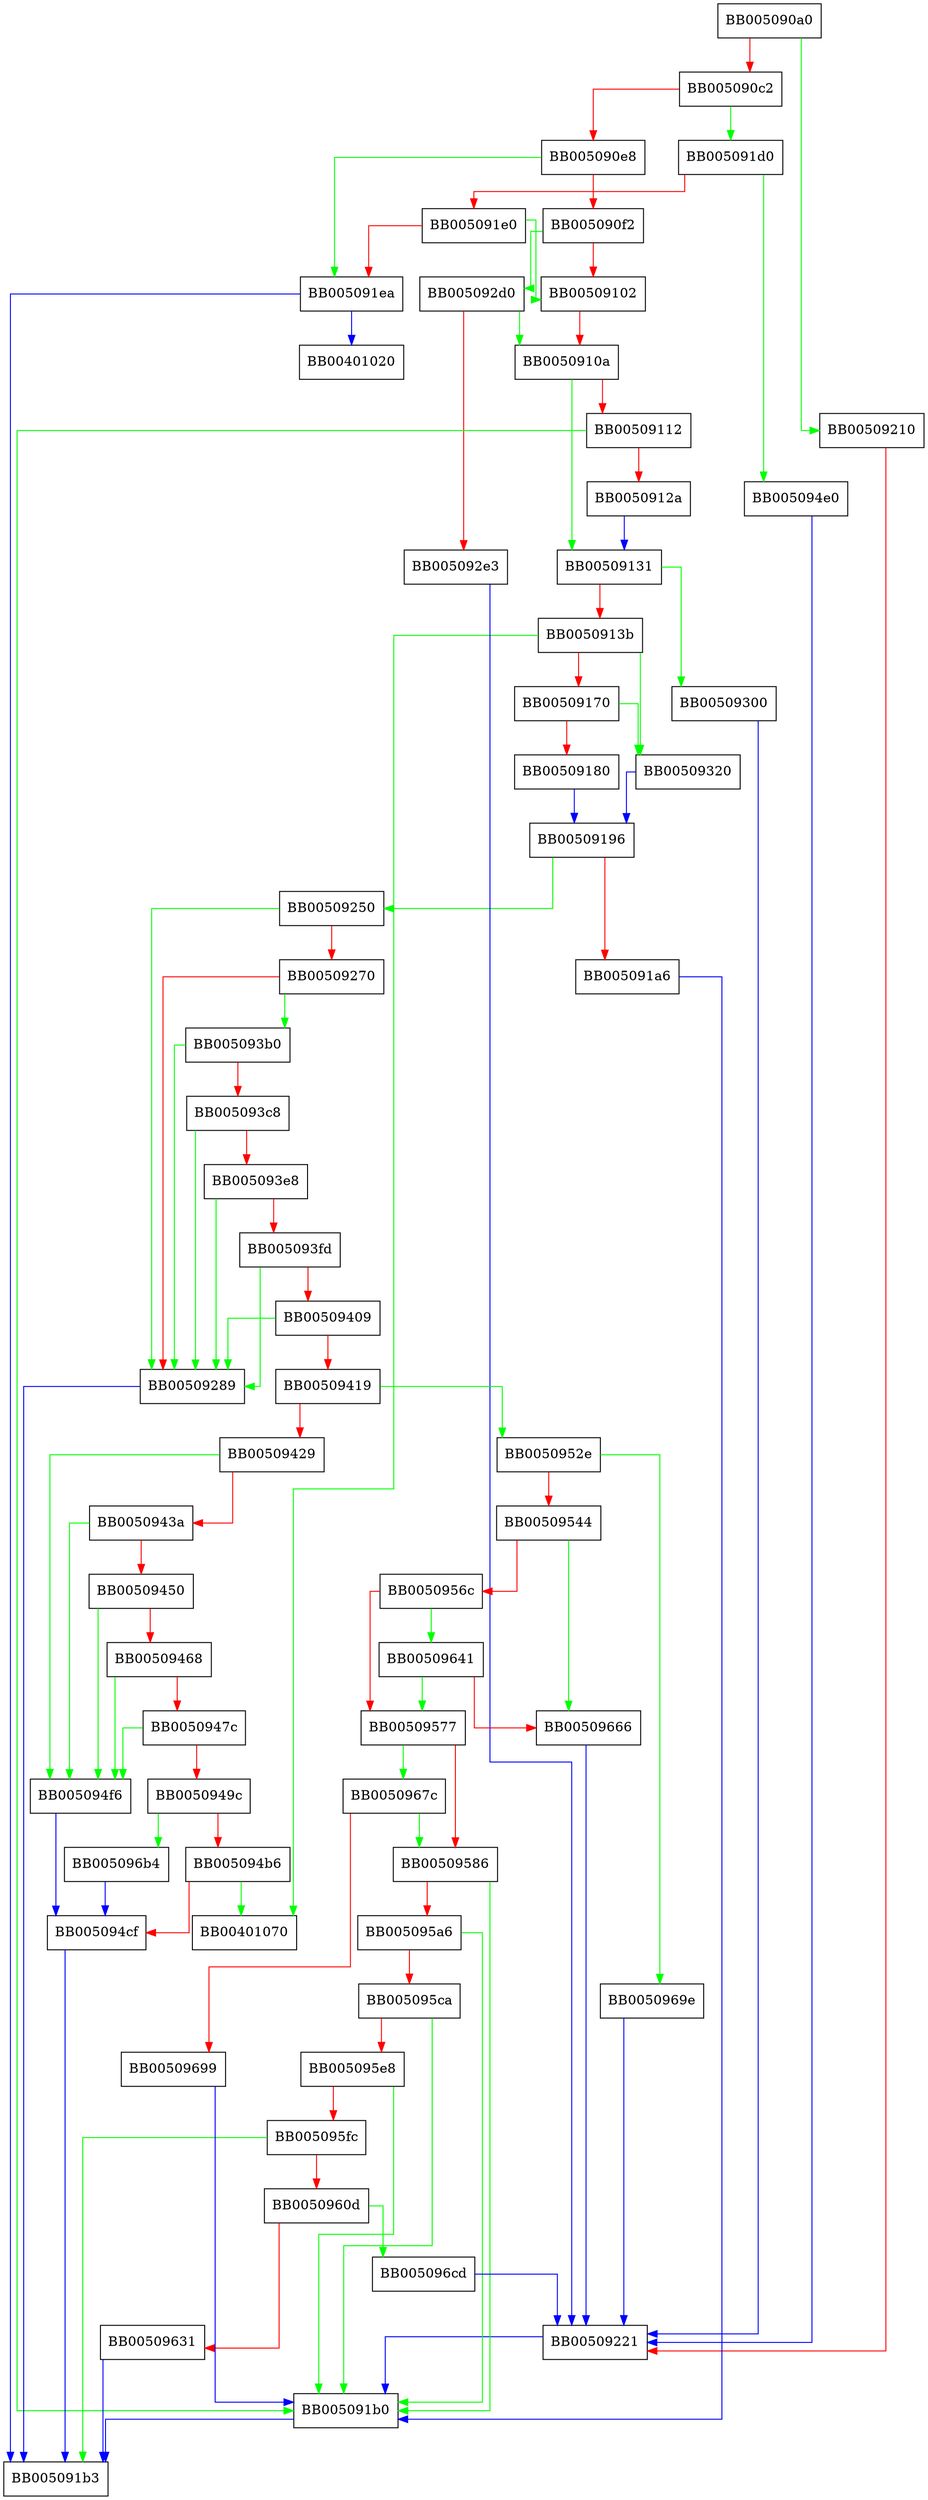 digraph tls13_cipher {
  node [shape="box"];
  graph [splines=ortho];
  BB005090a0 -> BB00509210 [color="green"];
  BB005090a0 -> BB005090c2 [color="red"];
  BB005090c2 -> BB005091d0 [color="green"];
  BB005090c2 -> BB005090e8 [color="red"];
  BB005090e8 -> BB005091ea [color="green"];
  BB005090e8 -> BB005090f2 [color="red"];
  BB005090f2 -> BB005092d0 [color="green"];
  BB005090f2 -> BB00509102 [color="red"];
  BB00509102 -> BB0050910a [color="red"];
  BB0050910a -> BB00509131 [color="green"];
  BB0050910a -> BB00509112 [color="red"];
  BB00509112 -> BB005091b0 [color="green"];
  BB00509112 -> BB0050912a [color="red"];
  BB0050912a -> BB00509131 [color="blue"];
  BB00509131 -> BB00509300 [color="green"];
  BB00509131 -> BB0050913b [color="red"];
  BB0050913b -> BB00401070 [color="green"];
  BB0050913b -> BB00509320 [color="green"];
  BB0050913b -> BB00509170 [color="red"];
  BB00509170 -> BB00509320 [color="green"];
  BB00509170 -> BB00509180 [color="red"];
  BB00509180 -> BB00509196 [color="blue"];
  BB00509196 -> BB00509250 [color="green"];
  BB00509196 -> BB005091a6 [color="red"];
  BB005091a6 -> BB005091b0 [color="blue"];
  BB005091b0 -> BB005091b3 [color="blue"];
  BB005091d0 -> BB005094e0 [color="green"];
  BB005091d0 -> BB005091e0 [color="red"];
  BB005091e0 -> BB00509102 [color="green"];
  BB005091e0 -> BB005091ea [color="red"];
  BB005091ea -> BB00401020 [color="blue"];
  BB005091ea -> BB005091b3 [color="blue"];
  BB00509210 -> BB00509221 [color="red"];
  BB00509221 -> BB005091b0 [color="blue"];
  BB00509250 -> BB00509289 [color="green"];
  BB00509250 -> BB00509270 [color="red"];
  BB00509270 -> BB005093b0 [color="green"];
  BB00509270 -> BB00509289 [color="red"];
  BB00509289 -> BB005091b3 [color="blue"];
  BB005092d0 -> BB0050910a [color="green"];
  BB005092d0 -> BB005092e3 [color="red"];
  BB005092e3 -> BB00509221 [color="blue"];
  BB00509300 -> BB00509221 [color="blue"];
  BB00509320 -> BB00509196 [color="blue"];
  BB005093b0 -> BB00509289 [color="green"];
  BB005093b0 -> BB005093c8 [color="red"];
  BB005093c8 -> BB00509289 [color="green"];
  BB005093c8 -> BB005093e8 [color="red"];
  BB005093e8 -> BB00509289 [color="green"];
  BB005093e8 -> BB005093fd [color="red"];
  BB005093fd -> BB00509289 [color="green"];
  BB005093fd -> BB00509409 [color="red"];
  BB00509409 -> BB00509289 [color="green"];
  BB00509409 -> BB00509419 [color="red"];
  BB00509419 -> BB0050952e [color="green"];
  BB00509419 -> BB00509429 [color="red"];
  BB00509429 -> BB005094f6 [color="green"];
  BB00509429 -> BB0050943a [color="red"];
  BB0050943a -> BB005094f6 [color="green"];
  BB0050943a -> BB00509450 [color="red"];
  BB00509450 -> BB005094f6 [color="green"];
  BB00509450 -> BB00509468 [color="red"];
  BB00509468 -> BB005094f6 [color="green"];
  BB00509468 -> BB0050947c [color="red"];
  BB0050947c -> BB005094f6 [color="green"];
  BB0050947c -> BB0050949c [color="red"];
  BB0050949c -> BB005096b4 [color="green"];
  BB0050949c -> BB005094b6 [color="red"];
  BB005094b6 -> BB00401070 [color="green"];
  BB005094b6 -> BB005094cf [color="red"];
  BB005094cf -> BB005091b3 [color="blue"];
  BB005094e0 -> BB00509221 [color="blue"];
  BB005094f6 -> BB005094cf [color="blue"];
  BB0050952e -> BB0050969e [color="green"];
  BB0050952e -> BB00509544 [color="red"];
  BB00509544 -> BB00509666 [color="green"];
  BB00509544 -> BB0050956c [color="red"];
  BB0050956c -> BB00509641 [color="green"];
  BB0050956c -> BB00509577 [color="red"];
  BB00509577 -> BB0050967c [color="green"];
  BB00509577 -> BB00509586 [color="red"];
  BB00509586 -> BB005091b0 [color="green"];
  BB00509586 -> BB005095a6 [color="red"];
  BB005095a6 -> BB005091b0 [color="green"];
  BB005095a6 -> BB005095ca [color="red"];
  BB005095ca -> BB005091b0 [color="green"];
  BB005095ca -> BB005095e8 [color="red"];
  BB005095e8 -> BB005091b0 [color="green"];
  BB005095e8 -> BB005095fc [color="red"];
  BB005095fc -> BB005091b3 [color="green"];
  BB005095fc -> BB0050960d [color="red"];
  BB0050960d -> BB005096cd [color="green"];
  BB0050960d -> BB00509631 [color="red"];
  BB00509631 -> BB005091b3 [color="blue"];
  BB00509641 -> BB00509577 [color="green"];
  BB00509641 -> BB00509666 [color="red"];
  BB00509666 -> BB00509221 [color="blue"];
  BB0050967c -> BB00509586 [color="green"];
  BB0050967c -> BB00509699 [color="red"];
  BB00509699 -> BB005091b0 [color="blue"];
  BB0050969e -> BB00509221 [color="blue"];
  BB005096b4 -> BB005094cf [color="blue"];
  BB005096cd -> BB00509221 [color="blue"];
}